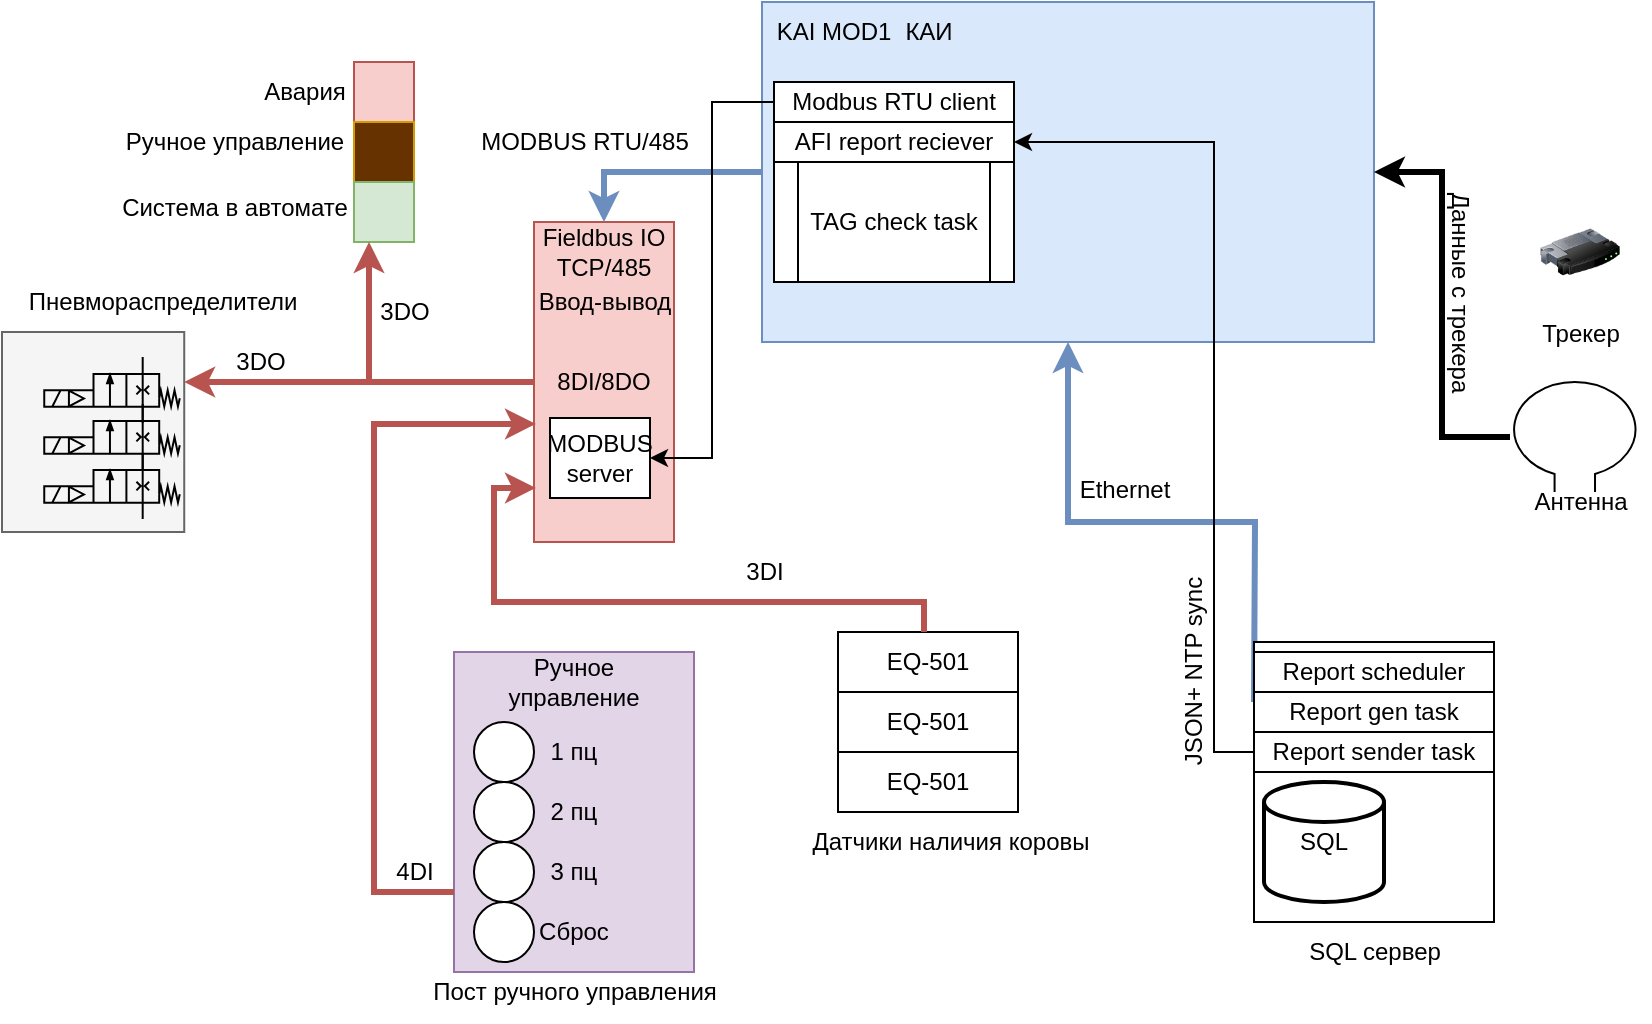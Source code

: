 <mxfile version="26.2.13" pages="4">
  <diagram name="Общая схема" id="ZSiE6AxcmBYcnqlNDIm1">
    <mxGraphModel dx="927" dy="627" grid="1" gridSize="10" guides="1" tooltips="1" connect="1" arrows="1" fold="1" page="1" pageScale="1" pageWidth="827" pageHeight="1169" math="0" shadow="0">
      <root>
        <mxCell id="0" />
        <mxCell id="1" parent="0" />
        <mxCell id="SoimrYdb_fdH0d7RYcIz-63" value="" style="rounded=0;whiteSpace=wrap;html=1;fillColor=#f5f5f5;fontColor=#333333;strokeColor=#666666;" parent="1" vertex="1">
          <mxGeometry x="6" y="165" width="91.12" height="100" as="geometry" />
        </mxCell>
        <mxCell id="SoimrYdb_fdH0d7RYcIz-1" value="" style="whiteSpace=wrap;html=1;aspect=fixed;fillColor=#f8cecc;strokeColor=#b85450;" parent="1" vertex="1">
          <mxGeometry x="182" y="30" width="30" height="30" as="geometry" />
        </mxCell>
        <mxCell id="SoimrYdb_fdH0d7RYcIz-2" value="" style="whiteSpace=wrap;html=1;aspect=fixed;fillColor=#663300;strokeColor=#d79b00;fillStyle=solid;" parent="1" vertex="1">
          <mxGeometry x="182" y="60" width="30" height="30" as="geometry" />
        </mxCell>
        <mxCell id="SoimrYdb_fdH0d7RYcIz-3" value="" style="whiteSpace=wrap;html=1;aspect=fixed;fillColor=#d5e8d4;strokeColor=#82b366;" parent="1" vertex="1">
          <mxGeometry x="182" y="90" width="30" height="30" as="geometry" />
        </mxCell>
        <mxCell id="SoimrYdb_fdH0d7RYcIz-22" style="edgeStyle=orthogonalEdgeStyle;rounded=0;orthogonalLoop=1;jettySize=auto;html=1;entryX=0.25;entryY=1;entryDx=0;entryDy=0;strokeWidth=3;fillColor=#f8cecc;strokeColor=#b85450;" parent="1" source="SoimrYdb_fdH0d7RYcIz-4" target="SoimrYdb_fdH0d7RYcIz-3" edge="1">
          <mxGeometry relative="1" as="geometry" />
        </mxCell>
        <mxCell id="SoimrYdb_fdH0d7RYcIz-64" style="edgeStyle=orthogonalEdgeStyle;rounded=0;orthogonalLoop=1;jettySize=auto;html=1;entryX=1;entryY=0.25;entryDx=0;entryDy=0;strokeWidth=3;fillColor=#f8cecc;strokeColor=#b85450;" parent="1" source="SoimrYdb_fdH0d7RYcIz-4" target="SoimrYdb_fdH0d7RYcIz-63" edge="1">
          <mxGeometry relative="1" as="geometry" />
        </mxCell>
        <mxCell id="SoimrYdb_fdH0d7RYcIz-4" value="8DI/8DO" style="rounded=0;whiteSpace=wrap;html=1;fillColor=#f8cecc;strokeColor=#b85450;" parent="1" vertex="1">
          <mxGeometry x="272" y="110" width="70" height="160" as="geometry" />
        </mxCell>
        <mxCell id="SoimrYdb_fdH0d7RYcIz-7" value="" style="rounded=0;whiteSpace=wrap;html=1;fillColor=#e1d5e7;strokeColor=#9673a6;" parent="1" vertex="1">
          <mxGeometry x="232" y="325" width="120" height="160" as="geometry" />
        </mxCell>
        <mxCell id="SoimrYdb_fdH0d7RYcIz-8" value="" style="ellipse;whiteSpace=wrap;html=1;aspect=fixed;" parent="1" vertex="1">
          <mxGeometry x="242" y="360" width="30" height="30" as="geometry" />
        </mxCell>
        <mxCell id="SoimrYdb_fdH0d7RYcIz-9" value="" style="ellipse;whiteSpace=wrap;html=1;aspect=fixed;" parent="1" vertex="1">
          <mxGeometry x="242" y="390" width="30" height="30" as="geometry" />
        </mxCell>
        <mxCell id="SoimrYdb_fdH0d7RYcIz-10" value="" style="ellipse;whiteSpace=wrap;html=1;aspect=fixed;" parent="1" vertex="1">
          <mxGeometry x="242" y="420" width="30" height="30" as="geometry" />
        </mxCell>
        <mxCell id="SoimrYdb_fdH0d7RYcIz-11" value="" style="ellipse;whiteSpace=wrap;html=1;aspect=fixed;" parent="1" vertex="1">
          <mxGeometry x="242" y="450" width="30" height="30" as="geometry" />
        </mxCell>
        <mxCell id="SoimrYdb_fdH0d7RYcIz-12" value="1 пц" style="text;html=1;align=center;verticalAlign=middle;whiteSpace=wrap;rounded=0;" parent="1" vertex="1">
          <mxGeometry x="262" y="360" width="60" height="30" as="geometry" />
        </mxCell>
        <mxCell id="SoimrYdb_fdH0d7RYcIz-15" value="3 пц" style="text;html=1;align=center;verticalAlign=middle;whiteSpace=wrap;rounded=0;" parent="1" vertex="1">
          <mxGeometry x="262" y="420" width="60" height="30" as="geometry" />
        </mxCell>
        <mxCell id="SoimrYdb_fdH0d7RYcIz-16" value="Сброс" style="text;html=1;align=center;verticalAlign=middle;whiteSpace=wrap;rounded=0;" parent="1" vertex="1">
          <mxGeometry x="262" y="450" width="60" height="30" as="geometry" />
        </mxCell>
        <mxCell id="SoimrYdb_fdH0d7RYcIz-17" value="Ручное управление" style="text;html=1;align=center;verticalAlign=middle;whiteSpace=wrap;rounded=0;" parent="1" vertex="1">
          <mxGeometry x="262" y="325" width="60" height="30" as="geometry" />
        </mxCell>
        <mxCell id="SoimrYdb_fdH0d7RYcIz-20" value="2 пц" style="text;html=1;align=center;verticalAlign=middle;whiteSpace=wrap;rounded=0;" parent="1" vertex="1">
          <mxGeometry x="262" y="390" width="60" height="30" as="geometry" />
        </mxCell>
        <mxCell id="SoimrYdb_fdH0d7RYcIz-21" style="edgeStyle=orthogonalEdgeStyle;rounded=0;orthogonalLoop=1;jettySize=auto;html=1;entryX=0.014;entryY=0.631;entryDx=0;entryDy=0;entryPerimeter=0;exitX=0;exitY=0.75;exitDx=0;exitDy=0;strokeWidth=3;fillColor=#f8cecc;strokeColor=#b85450;" parent="1" source="SoimrYdb_fdH0d7RYcIz-7" target="SoimrYdb_fdH0d7RYcIz-4" edge="1">
          <mxGeometry relative="1" as="geometry">
            <mxPoint x="162" y="440" as="sourcePoint" />
            <Array as="points">
              <mxPoint x="192" y="445" />
              <mxPoint x="192" y="211" />
            </Array>
          </mxGeometry>
        </mxCell>
        <mxCell id="SoimrYdb_fdH0d7RYcIz-23" value="Fieldbus IO&lt;div&gt;TCP/485&lt;/div&gt;" style="text;html=1;align=center;verticalAlign=middle;whiteSpace=wrap;rounded=0;" parent="1" vertex="1">
          <mxGeometry x="247" y="110" width="120" height="30" as="geometry" />
        </mxCell>
        <mxCell id="SoimrYdb_fdH0d7RYcIz-24" value="3DO" style="text;html=1;align=center;verticalAlign=middle;resizable=0;points=[];autosize=1;strokeColor=none;fillColor=none;" parent="1" vertex="1">
          <mxGeometry x="182" y="140" width="50" height="30" as="geometry" />
        </mxCell>
        <mxCell id="SoimrYdb_fdH0d7RYcIz-25" value="4DI" style="text;html=1;align=center;verticalAlign=middle;resizable=0;points=[];autosize=1;strokeColor=none;fillColor=none;" parent="1" vertex="1">
          <mxGeometry x="192" y="420" width="40" height="30" as="geometry" />
        </mxCell>
        <mxCell id="SoimrYdb_fdH0d7RYcIz-26" value="EQ-501" style="rounded=0;whiteSpace=wrap;html=1;" parent="1" vertex="1">
          <mxGeometry x="424" y="315" width="90" height="30" as="geometry" />
        </mxCell>
        <mxCell id="SoimrYdb_fdH0d7RYcIz-27" style="edgeStyle=orthogonalEdgeStyle;rounded=0;orthogonalLoop=1;jettySize=auto;html=1;entryX=0.014;entryY=0.831;entryDx=0;entryDy=0;entryPerimeter=0;strokeWidth=3;fillColor=#f8cecc;strokeColor=#b85450;" parent="1" source="SoimrYdb_fdH0d7RYcIz-26" target="SoimrYdb_fdH0d7RYcIz-4" edge="1">
          <mxGeometry relative="1" as="geometry">
            <Array as="points">
              <mxPoint x="467" y="300" />
              <mxPoint x="252" y="300" />
              <mxPoint x="252" y="243" />
            </Array>
          </mxGeometry>
        </mxCell>
        <mxCell id="SoimrYdb_fdH0d7RYcIz-28" value="3DI" style="text;html=1;align=center;verticalAlign=middle;resizable=0;points=[];autosize=1;strokeColor=none;fillColor=none;" parent="1" vertex="1">
          <mxGeometry x="367" y="270" width="40" height="30" as="geometry" />
        </mxCell>
        <mxCell id="ChSsNdilINDhFM0MCsxQ-2" style="edgeStyle=orthogonalEdgeStyle;rounded=0;orthogonalLoop=1;jettySize=auto;html=1;entryX=0.5;entryY=0;entryDx=0;entryDy=0;strokeWidth=3;fillColor=#dae8fc;strokeColor=#6c8ebf;" parent="1" source="SoimrYdb_fdH0d7RYcIz-29" target="SoimrYdb_fdH0d7RYcIz-23" edge="1">
          <mxGeometry relative="1" as="geometry" />
        </mxCell>
        <mxCell id="SoimrYdb_fdH0d7RYcIz-29" value="" style="rounded=0;whiteSpace=wrap;html=1;fillColor=#dae8fc;strokeColor=#6c8ebf;" parent="1" vertex="1">
          <mxGeometry x="386" width="306" height="170" as="geometry" />
        </mxCell>
        <mxCell id="SoimrYdb_fdH0d7RYcIz-30" value="KAI MOD1" style="text;html=1;align=center;verticalAlign=middle;whiteSpace=wrap;rounded=0;" parent="1" vertex="1">
          <mxGeometry x="392" width="60" height="30" as="geometry" />
        </mxCell>
        <mxCell id="SoimrYdb_fdH0d7RYcIz-58" style="edgeStyle=orthogonalEdgeStyle;rounded=0;orthogonalLoop=1;jettySize=auto;html=1;entryX=1;entryY=0.5;entryDx=0;entryDy=0;" parent="1" source="SoimrYdb_fdH0d7RYcIz-31" target="SoimrYdb_fdH0d7RYcIz-32" edge="1">
          <mxGeometry relative="1" as="geometry" />
        </mxCell>
        <mxCell id="SoimrYdb_fdH0d7RYcIz-31" value="Modbus RTU client" style="rounded=0;whiteSpace=wrap;html=1;" parent="1" vertex="1">
          <mxGeometry x="392" y="40" width="120" height="20" as="geometry" />
        </mxCell>
        <mxCell id="SoimrYdb_fdH0d7RYcIz-32" value="MODBUS server" style="rounded=0;whiteSpace=wrap;html=1;" parent="1" vertex="1">
          <mxGeometry x="280" y="208" width="50" height="40" as="geometry" />
        </mxCell>
        <mxCell id="SoimrYdb_fdH0d7RYcIz-33" value="AFI report reciever" style="rounded=0;whiteSpace=wrap;html=1;" parent="1" vertex="1">
          <mxGeometry x="392" y="60" width="120" height="20" as="geometry" />
        </mxCell>
        <mxCell id="SoimrYdb_fdH0d7RYcIz-47" style="edgeStyle=orthogonalEdgeStyle;rounded=0;orthogonalLoop=1;jettySize=auto;html=1;strokeWidth=3;fillColor=#dae8fc;strokeColor=#6c8ebf;entryX=0.5;entryY=1;entryDx=0;entryDy=0;" parent="1" target="SoimrYdb_fdH0d7RYcIz-29" edge="1">
          <mxGeometry relative="1" as="geometry">
            <mxPoint x="632" y="350" as="sourcePoint" />
            <mxPoint x="539" y="259" as="targetPoint" />
          </mxGeometry>
        </mxCell>
        <mxCell id="SoimrYdb_fdH0d7RYcIz-42" value="Трекер" style="image;html=1;image=img/lib/clip_art/networking/Router_128x128.png" parent="1" vertex="1">
          <mxGeometry x="775" y="98.5" width="40" height="53" as="geometry" />
        </mxCell>
        <mxCell id="SoimrYdb_fdH0d7RYcIz-45" style="edgeStyle=orthogonalEdgeStyle;rounded=0;orthogonalLoop=1;jettySize=auto;html=1;entryX=1;entryY=0.5;entryDx=0;entryDy=0;strokeWidth=3;" parent="1" source="SoimrYdb_fdH0d7RYcIz-44" target="SoimrYdb_fdH0d7RYcIz-29" edge="1">
          <mxGeometry relative="1" as="geometry" />
        </mxCell>
        <mxCell id="SoimrYdb_fdH0d7RYcIz-44" value="" style="verticalLabelPosition=bottom;shadow=0;dashed=0;align=center;html=1;verticalAlign=top;shape=mxgraph.electrical.radio.loop_antenna;" parent="1" vertex="1">
          <mxGeometry x="760" y="189.95" width="64.8" height="55.11" as="geometry" />
        </mxCell>
        <mxCell id="SoimrYdb_fdH0d7RYcIz-46" value="Антенна" style="text;html=1;align=center;verticalAlign=middle;resizable=0;points=[];autosize=1;strokeColor=none;fillColor=none;" parent="1" vertex="1">
          <mxGeometry x="760" y="235" width="70" height="30" as="geometry" />
        </mxCell>
        <mxCell id="SoimrYdb_fdH0d7RYcIz-48" value="Ethernet" style="text;html=1;align=center;verticalAlign=middle;resizable=0;points=[];autosize=1;strokeColor=none;fillColor=none;" parent="1" vertex="1">
          <mxGeometry x="532" y="229" width="70" height="30" as="geometry" />
        </mxCell>
        <mxCell id="SoimrYdb_fdH0d7RYcIz-49" value="" style="rounded=0;whiteSpace=wrap;html=1;" parent="1" vertex="1">
          <mxGeometry x="632" y="320" width="120" height="140" as="geometry" />
        </mxCell>
        <mxCell id="SoimrYdb_fdH0d7RYcIz-50" value="SQL сервер" style="text;html=1;align=center;verticalAlign=middle;resizable=0;points=[];autosize=1;strokeColor=none;fillColor=none;" parent="1" vertex="1">
          <mxGeometry x="647" y="460" width="90" height="30" as="geometry" />
        </mxCell>
        <mxCell id="SoimrYdb_fdH0d7RYcIz-55" style="edgeStyle=orthogonalEdgeStyle;rounded=0;orthogonalLoop=1;jettySize=auto;html=1;entryX=1;entryY=0.5;entryDx=0;entryDy=0;" parent="1" source="SoimrYdb_fdH0d7RYcIz-51" target="SoimrYdb_fdH0d7RYcIz-33" edge="1">
          <mxGeometry relative="1" as="geometry">
            <Array as="points">
              <mxPoint x="612" y="375" />
              <mxPoint x="612" y="70" />
            </Array>
          </mxGeometry>
        </mxCell>
        <mxCell id="SoimrYdb_fdH0d7RYcIz-51" value="Report sender task" style="rounded=0;whiteSpace=wrap;html=1;" parent="1" vertex="1">
          <mxGeometry x="632" y="365" width="120" height="20" as="geometry" />
        </mxCell>
        <mxCell id="SoimrYdb_fdH0d7RYcIz-52" value="Report gen task" style="rounded=0;whiteSpace=wrap;html=1;" parent="1" vertex="1">
          <mxGeometry x="632" y="345" width="120" height="20" as="geometry" />
        </mxCell>
        <mxCell id="SoimrYdb_fdH0d7RYcIz-53" value="Report scheduler" style="rounded=0;whiteSpace=wrap;html=1;" parent="1" vertex="1">
          <mxGeometry x="632" y="325" width="120" height="20" as="geometry" />
        </mxCell>
        <mxCell id="SoimrYdb_fdH0d7RYcIz-54" value="Данные с трекера" style="text;html=1;align=center;verticalAlign=middle;resizable=0;points=[];autosize=1;strokeColor=none;fillColor=none;rotation=90;" parent="1" vertex="1">
          <mxGeometry x="670" y="130" width="130" height="30" as="geometry" />
        </mxCell>
        <mxCell id="SoimrYdb_fdH0d7RYcIz-56" value="SQL" style="strokeWidth=2;html=1;shape=mxgraph.flowchart.database;whiteSpace=wrap;" parent="1" vertex="1">
          <mxGeometry x="637" y="390" width="60" height="60" as="geometry" />
        </mxCell>
        <mxCell id="SoimrYdb_fdH0d7RYcIz-57" value="JSON+ NTP sync" style="text;html=1;align=center;verticalAlign=middle;resizable=0;points=[];autosize=1;strokeColor=none;fillColor=none;rotation=270;" parent="1" vertex="1">
          <mxGeometry x="542" y="320" width="120" height="30" as="geometry" />
        </mxCell>
        <mxCell id="SoimrYdb_fdH0d7RYcIz-59" value="TAG check task" style="shape=process;whiteSpace=wrap;html=1;backgroundOutline=1;" parent="1" vertex="1">
          <mxGeometry x="392" y="80" width="120" height="60" as="geometry" />
        </mxCell>
        <mxCell id="SoimrYdb_fdH0d7RYcIz-60" value="" style="verticalLabelPosition=bottom;aspect=fixed;html=1;verticalAlign=top;fillColor=strokeColor;align=center;outlineConnect=0;shape=mxgraph.fluid_power.x10240;points=[[0.725,0,0],[0.725,1,0],[0,0.5,0],[0,0.625,0],[0,0.75,0],[0.28,0.5,0],[0.28,0.75,0],[0.485,0.25,0],[0.485,0.75,0],[0.09,0.5,0],[0.09,0.75,0]]" parent="1" vertex="1">
          <mxGeometry x="27.12" y="177.5" width="67.77" height="33" as="geometry" />
        </mxCell>
        <mxCell id="SoimrYdb_fdH0d7RYcIz-61" value="" style="verticalLabelPosition=bottom;aspect=fixed;html=1;verticalAlign=top;fillColor=strokeColor;align=center;outlineConnect=0;shape=mxgraph.fluid_power.x10240;points=[[0.725,0,0],[0.725,1,0],[0,0.5,0],[0,0.625,0],[0,0.75,0],[0.28,0.5,0],[0.28,0.75,0],[0.485,0.25,0],[0.485,0.75,0],[0.09,0.5,0],[0.09,0.75,0]]" parent="1" vertex="1">
          <mxGeometry x="27.12" y="201" width="67.77" height="33" as="geometry" />
        </mxCell>
        <mxCell id="SoimrYdb_fdH0d7RYcIz-62" value="" style="verticalLabelPosition=bottom;aspect=fixed;html=1;verticalAlign=top;fillColor=strokeColor;align=center;outlineConnect=0;shape=mxgraph.fluid_power.x10240;points=[[0.725,0,0],[0.725,1,0],[0,0.5,0],[0,0.625,0],[0,0.75,0],[0.28,0.5,0],[0.28,0.75,0],[0.485,0.25,0],[0.485,0.75,0],[0.09,0.5,0],[0.09,0.75,0]]" parent="1" vertex="1">
          <mxGeometry x="27.12" y="225.5" width="67.77" height="33" as="geometry" />
        </mxCell>
        <mxCell id="SoimrYdb_fdH0d7RYcIz-65" value="3DO" style="text;html=1;align=center;verticalAlign=middle;resizable=0;points=[];autosize=1;strokeColor=none;fillColor=none;" parent="1" vertex="1">
          <mxGeometry x="110" y="165" width="50" height="30" as="geometry" />
        </mxCell>
        <mxCell id="SoimrYdb_fdH0d7RYcIz-66" value="Пневмораспределители" style="text;html=1;align=center;verticalAlign=middle;resizable=0;points=[];autosize=1;strokeColor=none;fillColor=none;" parent="1" vertex="1">
          <mxGeometry x="6" y="135" width="160" height="30" as="geometry" />
        </mxCell>
        <mxCell id="SoimrYdb_fdH0d7RYcIz-67" value="Авария" style="text;html=1;align=center;verticalAlign=middle;resizable=0;points=[];autosize=1;strokeColor=none;fillColor=none;" parent="1" vertex="1">
          <mxGeometry x="122" y="30" width="70" height="30" as="geometry" />
        </mxCell>
        <mxCell id="SoimrYdb_fdH0d7RYcIz-68" value="Ручное управление" style="text;html=1;align=center;verticalAlign=middle;resizable=0;points=[];autosize=1;strokeColor=none;fillColor=none;" parent="1" vertex="1">
          <mxGeometry x="57" y="54.89" width="130" height="30" as="geometry" />
        </mxCell>
        <mxCell id="SoimrYdb_fdH0d7RYcIz-69" value="Система в автомате" style="text;html=1;align=center;verticalAlign=middle;resizable=0;points=[];autosize=1;strokeColor=none;fillColor=none;" parent="1" vertex="1">
          <mxGeometry x="52" y="88" width="140" height="30" as="geometry" />
        </mxCell>
        <mxCell id="SoimrYdb_fdH0d7RYcIz-72" value="Пост ручного управления" style="text;html=1;align=center;verticalAlign=middle;resizable=0;points=[];autosize=1;strokeColor=none;fillColor=none;" parent="1" vertex="1">
          <mxGeometry x="207" y="480" width="170" height="30" as="geometry" />
        </mxCell>
        <mxCell id="SoimrYdb_fdH0d7RYcIz-73" value="Датчики наличия коровы" style="text;html=1;align=center;verticalAlign=middle;resizable=0;points=[];autosize=1;strokeColor=none;fillColor=none;" parent="1" vertex="1">
          <mxGeometry x="395" y="405" width="170" height="30" as="geometry" />
        </mxCell>
        <mxCell id="SoimrYdb_fdH0d7RYcIz-74" value="КАИ" style="text;html=1;align=center;verticalAlign=middle;resizable=0;points=[];autosize=1;strokeColor=none;fillColor=none;" parent="1" vertex="1">
          <mxGeometry x="444" width="50" height="30" as="geometry" />
        </mxCell>
        <mxCell id="SoimrYdb_fdH0d7RYcIz-75" value="Ввод-вывод" style="text;html=1;align=center;verticalAlign=middle;resizable=0;points=[];autosize=1;strokeColor=none;fillColor=none;" parent="1" vertex="1">
          <mxGeometry x="262" y="135" width="90" height="30" as="geometry" />
        </mxCell>
        <mxCell id="ChSsNdilINDhFM0MCsxQ-4" value="MODBUS RTU/485" style="text;html=1;align=center;verticalAlign=middle;resizable=0;points=[];autosize=1;strokeColor=none;fillColor=none;" parent="1" vertex="1">
          <mxGeometry x="232" y="54.89" width="130" height="30" as="geometry" />
        </mxCell>
        <mxCell id="ChSsNdilINDhFM0MCsxQ-7" value="EQ-501" style="rounded=0;whiteSpace=wrap;html=1;" parent="1" vertex="1">
          <mxGeometry x="424" y="345" width="90" height="30" as="geometry" />
        </mxCell>
        <mxCell id="ChSsNdilINDhFM0MCsxQ-8" value="EQ-501" style="rounded=0;whiteSpace=wrap;html=1;" parent="1" vertex="1">
          <mxGeometry x="424" y="375" width="90" height="30" as="geometry" />
        </mxCell>
      </root>
    </mxGraphModel>
  </diagram>
  <diagram id="6MDHZLKpCnEGf1IAVbjo" name="Dataflow">
    <mxGraphModel dx="927" dy="627" grid="1" gridSize="10" guides="1" tooltips="1" connect="1" arrows="1" fold="1" page="1" pageScale="1" pageWidth="827" pageHeight="1169" math="0" shadow="0">
      <root>
        <mxCell id="0" />
        <mxCell id="1" parent="0" />
        <mxCell id="goVPg9oC9shJ1R7XzVXo-3" value="" style="endArrow=none;html=1;rounded=0;" parent="1" target="goVPg9oC9shJ1R7XzVXo-4" edge="1">
          <mxGeometry width="50" height="50" relative="1" as="geometry">
            <mxPoint x="160" y="610" as="sourcePoint" />
            <mxPoint x="160" y="80" as="targetPoint" />
          </mxGeometry>
        </mxCell>
        <mxCell id="goVPg9oC9shJ1R7XzVXo-4" value="" style="ellipse;whiteSpace=wrap;html=1;aspect=fixed;" parent="1" vertex="1">
          <mxGeometry x="150" y="70" width="20" height="20" as="geometry" />
        </mxCell>
        <mxCell id="goVPg9oC9shJ1R7XzVXo-5" value="" style="endArrow=none;html=1;rounded=0;" parent="1" target="goVPg9oC9shJ1R7XzVXo-6" edge="1">
          <mxGeometry width="50" height="50" relative="1" as="geometry">
            <mxPoint x="320" y="610" as="sourcePoint" />
            <mxPoint x="320" y="80" as="targetPoint" />
          </mxGeometry>
        </mxCell>
        <mxCell id="goVPg9oC9shJ1R7XzVXo-6" value="" style="ellipse;whiteSpace=wrap;html=1;aspect=fixed;" parent="1" vertex="1">
          <mxGeometry x="310" y="70" width="20" height="20" as="geometry" />
        </mxCell>
        <mxCell id="goVPg9oC9shJ1R7XzVXo-8" value="" style="endArrow=none;html=1;rounded=0;" parent="1" target="goVPg9oC9shJ1R7XzVXo-9" edge="1">
          <mxGeometry width="50" height="50" relative="1" as="geometry">
            <mxPoint x="480" y="610" as="sourcePoint" />
            <mxPoint x="480" y="80" as="targetPoint" />
          </mxGeometry>
        </mxCell>
        <mxCell id="goVPg9oC9shJ1R7XzVXo-9" value="" style="ellipse;whiteSpace=wrap;html=1;aspect=fixed;" parent="1" vertex="1">
          <mxGeometry x="470" y="70" width="20" height="20" as="geometry" />
        </mxCell>
        <mxCell id="goVPg9oC9shJ1R7XzVXo-10" value="" style="endArrow=none;html=1;rounded=0;" parent="1" target="goVPg9oC9shJ1R7XzVXo-11" edge="1">
          <mxGeometry width="50" height="50" relative="1" as="geometry">
            <mxPoint x="630" y="610" as="sourcePoint" />
            <mxPoint x="630" y="80" as="targetPoint" />
          </mxGeometry>
        </mxCell>
        <mxCell id="goVPg9oC9shJ1R7XzVXo-11" value="" style="ellipse;whiteSpace=wrap;html=1;aspect=fixed;" parent="1" vertex="1">
          <mxGeometry x="620" y="70" width="20" height="20" as="geometry" />
        </mxCell>
        <mxCell id="goVPg9oC9shJ1R7XzVXo-12" value="SQL&lt;div&gt;reporter task&lt;/div&gt;" style="text;html=1;align=center;verticalAlign=middle;resizable=0;points=[];autosize=1;strokeColor=none;fillColor=none;" parent="1" vertex="1">
          <mxGeometry x="115" y="35" width="90" height="40" as="geometry" />
        </mxCell>
        <mxCell id="goVPg9oC9shJ1R7XzVXo-13" value="" style="endArrow=classic;html=1;rounded=0;" parent="1" edge="1">
          <mxGeometry width="50" height="50" relative="1" as="geometry">
            <mxPoint x="160" y="160" as="sourcePoint" />
            <mxPoint x="320" y="160" as="targetPoint" />
          </mxGeometry>
        </mxCell>
        <mxCell id="goVPg9oC9shJ1R7XzVXo-14" value="KAI" style="text;html=1;align=center;verticalAlign=middle;resizable=0;points=[];autosize=1;strokeColor=none;fillColor=none;" parent="1" vertex="1">
          <mxGeometry x="300" y="40" width="40" height="30" as="geometry" />
        </mxCell>
        <mxCell id="goVPg9oC9shJ1R7XzVXo-15" value="JSON&amp;nbsp;" style="text;html=1;align=center;verticalAlign=middle;resizable=0;points=[];autosize=1;strokeColor=none;fillColor=none;" parent="1" vertex="1">
          <mxGeometry x="200" y="138" width="60" height="30" as="geometry" />
        </mxCell>
        <mxCell id="goVPg9oC9shJ1R7XzVXo-16" value="Protobuf?" style="text;html=1;align=center;verticalAlign=middle;resizable=0;points=[];autosize=1;strokeColor=none;fillColor=none;" parent="1" vertex="1">
          <mxGeometry x="200" y="158" width="80" height="30" as="geometry" />
        </mxCell>
        <mxCell id="goVPg9oC9shJ1R7XzVXo-17" value="IO module" style="text;html=1;align=center;verticalAlign=middle;resizable=0;points=[];autosize=1;strokeColor=none;fillColor=none;" parent="1" vertex="1">
          <mxGeometry x="440" y="40" width="80" height="30" as="geometry" />
        </mxCell>
        <mxCell id="goVPg9oC9shJ1R7XzVXo-18" value="" style="endArrow=classic;html=1;rounded=0;" parent="1" edge="1">
          <mxGeometry width="50" height="50" relative="1" as="geometry">
            <mxPoint x="320" y="190" as="sourcePoint" />
            <mxPoint x="480" y="190" as="targetPoint" />
          </mxGeometry>
        </mxCell>
        <mxCell id="goVPg9oC9shJ1R7XzVXo-19" value="Есть ли корова?" style="text;html=1;align=center;verticalAlign=middle;resizable=0;points=[];autosize=1;strokeColor=none;fillColor=none;" parent="1" vertex="1">
          <mxGeometry x="330" y="158" width="120" height="30" as="geometry" />
        </mxCell>
        <mxCell id="goVPg9oC9shJ1R7XzVXo-20" value="" style="endArrow=classic;html=1;rounded=0;" parent="1" edge="1">
          <mxGeometry width="50" height="50" relative="1" as="geometry">
            <mxPoint x="480" y="220" as="sourcePoint" />
            <mxPoint x="320" y="220" as="targetPoint" />
          </mxGeometry>
        </mxCell>
        <mxCell id="goVPg9oC9shJ1R7XzVXo-21" value="Есть" style="text;html=1;align=center;verticalAlign=middle;resizable=0;points=[];autosize=1;strokeColor=none;fillColor=none;" parent="1" vertex="1">
          <mxGeometry x="365" y="198" width="50" height="30" as="geometry" />
        </mxCell>
        <mxCell id="goVPg9oC9shJ1R7XzVXo-22" value="Text" style="text;html=1;align=center;verticalAlign=middle;resizable=0;points=[];autosize=1;strokeColor=none;fillColor=none;" parent="1" vertex="1">
          <mxGeometry x="585" y="48" width="50" height="30" as="geometry" />
        </mxCell>
      </root>
    </mxGraphModel>
  </diagram>
  <diagram id="2J-DfV2CQyVqHj3Nzglk" name="Algo KAI+PC traffic">
    <mxGraphModel dx="1918" dy="738" grid="1" gridSize="10" guides="1" tooltips="1" connect="1" arrows="1" fold="1" page="1" pageScale="1" pageWidth="827" pageHeight="1169" math="0" shadow="0">
      <root>
        <mxCell id="0" />
        <mxCell id="1" parent="0" />
        <mxCell id="ZU4kRAIzpFauP6nDXnNl-6" value="" style="rounded=0;whiteSpace=wrap;html=1;" vertex="1" parent="1">
          <mxGeometry x="-20" width="250" height="810" as="geometry" />
        </mxCell>
        <mxCell id="ZU4kRAIzpFauP6nDXnNl-3" value="" style="edgeStyle=orthogonalEdgeStyle;rounded=0;orthogonalLoop=1;jettySize=auto;html=1;" edge="1" parent="1" source="ZU4kRAIzpFauP6nDXnNl-1" target="ZU4kRAIzpFauP6nDXnNl-2">
          <mxGeometry relative="1" as="geometry" />
        </mxCell>
        <mxCell id="ZU4kRAIzpFauP6nDXnNl-1" value="1" style="ellipse;whiteSpace=wrap;html=1;aspect=fixed;" vertex="1" parent="1">
          <mxGeometry x="60" y="10" width="40" height="40" as="geometry" />
        </mxCell>
        <mxCell id="ZU4kRAIzpFauP6nDXnNl-5" value="" style="edgeStyle=orthogonalEdgeStyle;rounded=0;orthogonalLoop=1;jettySize=auto;html=1;" edge="1" parent="1" source="ZU4kRAIzpFauP6nDXnNl-2">
          <mxGeometry relative="1" as="geometry">
            <mxPoint x="80" y="180" as="targetPoint" />
          </mxGeometry>
        </mxCell>
        <mxCell id="ZU4kRAIzpFauP6nDXnNl-2" value="New list receiving" style="shape=parallelogram;perimeter=parallelogramPerimeter;whiteSpace=wrap;html=1;fixedSize=1;" vertex="1" parent="1">
          <mxGeometry x="20" y="80" width="120" height="60" as="geometry" />
        </mxCell>
        <mxCell id="ZU4kRAIzpFauP6nDXnNl-7" value="ESP32 &amp;nbsp;receiver task(1)" style="text;html=1;align=center;verticalAlign=middle;whiteSpace=wrap;rounded=0;" vertex="1" parent="1">
          <mxGeometry y="12.5" width="60" height="30" as="geometry" />
        </mxCell>
        <mxCell id="ZU4kRAIzpFauP6nDXnNl-27" value="" style="edgeStyle=orthogonalEdgeStyle;rounded=0;orthogonalLoop=1;jettySize=auto;html=1;" edge="1" parent="1">
          <mxGeometry relative="1" as="geometry">
            <mxPoint x="698.3" y="320" as="sourcePoint" />
            <mxPoint x="697.647" y="360.017" as="targetPoint" />
          </mxGeometry>
        </mxCell>
        <mxCell id="ZU4kRAIzpFauP6nDXnNl-37" value="" style="edgeStyle=orthogonalEdgeStyle;rounded=0;orthogonalLoop=1;jettySize=auto;html=1;" edge="1" parent="1">
          <mxGeometry relative="1" as="geometry">
            <mxPoint x="80" y="240" as="sourcePoint" />
            <mxPoint x="80" y="280" as="targetPoint" />
          </mxGeometry>
        </mxCell>
        <mxCell id="ZU4kRAIzpFauP6nDXnNl-41" value="" style="edgeStyle=orthogonalEdgeStyle;rounded=0;orthogonalLoop=1;jettySize=auto;html=1;" edge="1" parent="1" source="ZU4kRAIzpFauP6nDXnNl-40">
          <mxGeometry relative="1" as="geometry">
            <mxPoint x="80" y="380" as="targetPoint" />
          </mxGeometry>
        </mxCell>
        <mxCell id="ZU4kRAIzpFauP6nDXnNl-40" value="reset 600 sec timer" style="rounded=0;whiteSpace=wrap;html=1;" vertex="1" parent="1">
          <mxGeometry x="20" y="280" width="120" height="60" as="geometry" />
        </mxCell>
        <mxCell id="ZU4kRAIzpFauP6nDXnNl-44" value="" style="edgeStyle=orthogonalEdgeStyle;rounded=0;orthogonalLoop=1;jettySize=auto;html=1;" edge="1" parent="1" source="ZU4kRAIzpFauP6nDXnNl-42" target="ZU4kRAIzpFauP6nDXnNl-43">
          <mxGeometry relative="1" as="geometry" />
        </mxCell>
        <mxCell id="ZU4kRAIzpFauP6nDXnNl-42" value="wait for incoming&lt;div&gt;&amp;nbsp;connections from PC&lt;/div&gt;&lt;div&gt;start timer&lt;/div&gt;" style="shape=parallelogram;perimeter=parallelogramPerimeter;whiteSpace=wrap;html=1;fixedSize=1;" vertex="1" parent="1">
          <mxGeometry x="10" y="380" width="140" height="60" as="geometry" />
        </mxCell>
        <mxCell id="ZU4kRAIzpFauP6nDXnNl-47" style="edgeStyle=orthogonalEdgeStyle;rounded=0;orthogonalLoop=1;jettySize=auto;html=1;entryX=1;entryY=0.5;entryDx=0;entryDy=0;fillColor=#008a00;strokeColor=#005700;" edge="1" parent="1" source="ZU4kRAIzpFauP6nDXnNl-43" target="ZU4kRAIzpFauP6nDXnNl-2">
          <mxGeometry relative="1" as="geometry">
            <Array as="points">
              <mxPoint x="210" y="510" />
              <mxPoint x="210" y="110" />
            </Array>
          </mxGeometry>
        </mxCell>
        <mxCell id="ZU4kRAIzpFauP6nDXnNl-48" value="Yes" style="edgeLabel;html=1;align=center;verticalAlign=middle;resizable=0;points=[];" vertex="1" connectable="0" parent="ZU4kRAIzpFauP6nDXnNl-47">
          <mxGeometry x="-0.906" y="-2" relative="1" as="geometry">
            <mxPoint y="-12" as="offset" />
          </mxGeometry>
        </mxCell>
        <mxCell id="ZU4kRAIzpFauP6nDXnNl-51" value="" style="edgeStyle=orthogonalEdgeStyle;rounded=0;orthogonalLoop=1;jettySize=auto;html=1;" edge="1" parent="1" source="ZU4kRAIzpFauP6nDXnNl-43">
          <mxGeometry relative="1" as="geometry">
            <mxPoint x="80" y="570" as="targetPoint" />
          </mxGeometry>
        </mxCell>
        <mxCell id="ZU4kRAIzpFauP6nDXnNl-52" value="NO" style="edgeLabel;html=1;align=center;verticalAlign=middle;resizable=0;points=[];" vertex="1" connectable="0" parent="ZU4kRAIzpFauP6nDXnNl-51">
          <mxGeometry x="0.6" y="3" relative="1" as="geometry">
            <mxPoint x="17" y="-14" as="offset" />
          </mxGeometry>
        </mxCell>
        <mxCell id="ZU4kRAIzpFauP6nDXnNl-43" value="New connection?" style="rhombus;whiteSpace=wrap;html=1;" vertex="1" parent="1">
          <mxGeometry x="22.5" y="480" width="115" height="60" as="geometry" />
        </mxCell>
        <mxCell id="ZU4kRAIzpFauP6nDXnNl-45" style="edgeStyle=orthogonalEdgeStyle;rounded=0;orthogonalLoop=1;jettySize=auto;html=1;exitX=0.5;exitY=1;exitDx=0;exitDy=0;" edge="1" parent="1" source="ZU4kRAIzpFauP6nDXnNl-43" target="ZU4kRAIzpFauP6nDXnNl-43">
          <mxGeometry relative="1" as="geometry" />
        </mxCell>
        <mxCell id="ZU4kRAIzpFauP6nDXnNl-55" value="" style="edgeStyle=orthogonalEdgeStyle;rounded=0;orthogonalLoop=1;jettySize=auto;html=1;" edge="1" parent="1" source="ZU4kRAIzpFauP6nDXnNl-53" target="ZU4kRAIzpFauP6nDXnNl-54">
          <mxGeometry relative="1" as="geometry" />
        </mxCell>
        <mxCell id="ZU4kRAIzpFauP6nDXnNl-56" value="YES" style="edgeLabel;html=1;align=center;verticalAlign=middle;resizable=0;points=[];" vertex="1" connectable="0" parent="ZU4kRAIzpFauP6nDXnNl-55">
          <mxGeometry x="-0.25" y="3" relative="1" as="geometry">
            <mxPoint x="17" as="offset" />
          </mxGeometry>
        </mxCell>
        <mxCell id="ZU4kRAIzpFauP6nDXnNl-58" style="edgeStyle=orthogonalEdgeStyle;rounded=0;orthogonalLoop=1;jettySize=auto;html=1;entryX=1;entryY=0.5;entryDx=0;entryDy=0;fillColor=#1ba1e2;strokeColor=#006EAF;" edge="1" parent="1" source="ZU4kRAIzpFauP6nDXnNl-53" target="ZU4kRAIzpFauP6nDXnNl-42">
          <mxGeometry relative="1" as="geometry">
            <Array as="points">
              <mxPoint x="180" y="610" />
              <mxPoint x="180" y="410" />
            </Array>
          </mxGeometry>
        </mxCell>
        <mxCell id="ZU4kRAIzpFauP6nDXnNl-53" value="600 seconds&lt;div&gt;reached?&lt;/div&gt;" style="rhombus;whiteSpace=wrap;html=1;" vertex="1" parent="1">
          <mxGeometry x="10" y="570" width="140" height="80" as="geometry" />
        </mxCell>
        <mxCell id="ZU4kRAIzpFauP6nDXnNl-57" style="edgeStyle=orthogonalEdgeStyle;rounded=0;orthogonalLoop=1;jettySize=auto;html=1;entryX=0;entryY=0.5;entryDx=0;entryDy=0;fillColor=#d80073;strokeColor=#A50040;" edge="1" parent="1" source="ZU4kRAIzpFauP6nDXnNl-54" target="ZU4kRAIzpFauP6nDXnNl-42">
          <mxGeometry relative="1" as="geometry">
            <Array as="points">
              <mxPoint x="10" y="720" />
              <mxPoint x="10" y="410" />
            </Array>
          </mxGeometry>
        </mxCell>
        <mxCell id="ZU4kRAIzpFauP6nDXnNl-54" value="Raise error:&amp;nbsp;&lt;div&gt;set red lamp flag&lt;/div&gt;" style="shape=parallelogram;perimeter=parallelogramPerimeter;whiteSpace=wrap;html=1;fixedSize=1;" vertex="1" parent="1">
          <mxGeometry x="20" y="690" width="120" height="60" as="geometry" />
        </mxCell>
        <mxCell id="ZU4kRAIzpFauP6nDXnNl-59" value="&lt;div&gt;&lt;span style=&quot;color: light-dark(rgb(0, 0, 0), rgb(255, 0, 0));&quot;&gt;TASKv1/2/3&lt;/span&gt;&lt;/div&gt;" style="shape=process;whiteSpace=wrap;html=1;backgroundOutline=1;" vertex="1" parent="1">
          <mxGeometry x="637.63" y="250" width="120" height="90" as="geometry" />
        </mxCell>
        <mxCell id="0-J7a99wbZDnA7CvL1BE-37" style="edgeStyle=orthogonalEdgeStyle;rounded=0;orthogonalLoop=1;jettySize=auto;html=1;entryX=0;entryY=0.5;entryDx=0;entryDy=0;fontColor=light-dark(#000000,#FF00FF);verticalAlign=middle;strokeWidth=4;" edge="1" parent="1" source="0-J7a99wbZDnA7CvL1BE-1" target="0-J7a99wbZDnA7CvL1BE-33">
          <mxGeometry relative="1" as="geometry">
            <Array as="points">
              <mxPoint x="260" y="210" />
              <mxPoint x="260" y="625" />
            </Array>
          </mxGeometry>
        </mxCell>
        <mxCell id="0-J7a99wbZDnA7CvL1BE-1" value="&lt;span style=&quot;caret-color: rgb(255, 255, 255); color: rgb(255, 255, 255); font-family: Helvetica; font-size: 12px; font-style: normal; font-variant-caps: normal; font-weight: 400; letter-spacing: normal; orphans: auto; text-align: center; text-indent: 0px; text-transform: none; white-space: normal; widows: auto; word-spacing: 0px; -webkit-text-stroke-width: 0px; background-color: rgb(27, 29, 30); text-decoration: none; display: inline !important; float: none;&quot;&gt;Update list on shared memory, reset RED lamp flag&lt;/span&gt;" style="shape=parallelogram;perimeter=parallelogramPerimeter;whiteSpace=wrap;html=1;fixedSize=1;" vertex="1" parent="1">
          <mxGeometry x="5" y="180" width="150" height="60" as="geometry" />
        </mxCell>
        <mxCell id="0-J7a99wbZDnA7CvL1BE-15" style="edgeStyle=orthogonalEdgeStyle;rounded=0;orthogonalLoop=1;jettySize=auto;html=1;entryX=0.5;entryY=0;entryDx=0;entryDy=0;" edge="1" parent="1" source="0-J7a99wbZDnA7CvL1BE-2" target="0-J7a99wbZDnA7CvL1BE-3">
          <mxGeometry relative="1" as="geometry" />
        </mxCell>
        <mxCell id="0-J7a99wbZDnA7CvL1BE-2" value="2" style="ellipse;whiteSpace=wrap;html=1;aspect=fixed;" vertex="1" parent="1">
          <mxGeometry x="350" y="5" width="35" height="35" as="geometry" />
        </mxCell>
        <mxCell id="0-J7a99wbZDnA7CvL1BE-12" style="edgeStyle=orthogonalEdgeStyle;rounded=0;orthogonalLoop=1;jettySize=auto;html=1;entryX=0.5;entryY=0;entryDx=0;entryDy=0;" edge="1" parent="1" source="0-J7a99wbZDnA7CvL1BE-3" target="0-J7a99wbZDnA7CvL1BE-4">
          <mxGeometry relative="1" as="geometry" />
        </mxCell>
        <mxCell id="0-J7a99wbZDnA7CvL1BE-3" value="Process&lt;div&gt;flags(KAI state)&lt;/div&gt;&lt;div&gt;flags to output_uint8&lt;/div&gt;&lt;div&gt;&amp;nbsp;write&lt;/div&gt;" style="shape=parallelogram;perimeter=parallelogramPerimeter;whiteSpace=wrap;html=1;fixedSize=1;" vertex="1" parent="1">
          <mxGeometry x="301.25" y="60" width="132.5" height="60" as="geometry" />
        </mxCell>
        <mxCell id="0-J7a99wbZDnA7CvL1BE-7" value="" style="edgeStyle=orthogonalEdgeStyle;rounded=0;orthogonalLoop=1;jettySize=auto;html=1;" edge="1" parent="1" source="0-J7a99wbZDnA7CvL1BE-4" target="0-J7a99wbZDnA7CvL1BE-6">
          <mxGeometry relative="1" as="geometry" />
        </mxCell>
        <mxCell id="0-J7a99wbZDnA7CvL1BE-4" value="Read INPUT/RS485&lt;div&gt;to input_uint8&lt;/div&gt;" style="shape=parallelogram;perimeter=parallelogramPerimeter;whiteSpace=wrap;html=1;fixedSize=1;" vertex="1" parent="1">
          <mxGeometry x="296.25" y="140" width="142.5" height="30" as="geometry" />
        </mxCell>
        <mxCell id="0-J7a99wbZDnA7CvL1BE-59" style="edgeStyle=orthogonalEdgeStyle;rounded=0;orthogonalLoop=1;jettySize=auto;html=1;entryX=0;entryY=0.5;entryDx=0;entryDy=0;" edge="1" parent="1" source="0-J7a99wbZDnA7CvL1BE-5" target="0-J7a99wbZDnA7CvL1BE-3">
          <mxGeometry relative="1" as="geometry">
            <Array as="points">
              <mxPoint x="367" y="570" />
              <mxPoint x="270" y="570" />
              <mxPoint x="270" y="90" />
            </Array>
          </mxGeometry>
        </mxCell>
        <mxCell id="0-J7a99wbZDnA7CvL1BE-87" style="edgeStyle=orthogonalEdgeStyle;rounded=0;orthogonalLoop=1;jettySize=auto;html=1;entryX=0;entryY=0.25;entryDx=0;entryDy=0;" edge="1" parent="1" source="0-J7a99wbZDnA7CvL1BE-5" target="0-J7a99wbZDnA7CvL1BE-3">
          <mxGeometry relative="1" as="geometry">
            <Array as="points">
              <mxPoint x="250" y="690" />
              <mxPoint x="250" y="78" />
            </Array>
          </mxGeometry>
        </mxCell>
        <mxCell id="0-J7a99wbZDnA7CvL1BE-5" value="PROCESS flags to OUTPUT" style="shape=parallelogram;perimeter=parallelogramPerimeter;whiteSpace=wrap;html=1;fixedSize=1;" vertex="1" parent="1">
          <mxGeometry x="296.25" y="665" width="141.25" height="50" as="geometry" />
        </mxCell>
        <mxCell id="0-J7a99wbZDnA7CvL1BE-10" style="edgeStyle=orthogonalEdgeStyle;rounded=0;orthogonalLoop=1;jettySize=auto;html=1;entryX=0;entryY=0.5;entryDx=0;entryDy=0;" edge="1" parent="1" source="0-J7a99wbZDnA7CvL1BE-6" target="0-J7a99wbZDnA7CvL1BE-9">
          <mxGeometry relative="1" as="geometry" />
        </mxCell>
        <mxCell id="0-J7a99wbZDnA7CvL1BE-42" style="edgeStyle=orthogonalEdgeStyle;rounded=0;orthogonalLoop=1;jettySize=auto;html=1;" edge="1" parent="1" source="0-J7a99wbZDnA7CvL1BE-6" target="0-J7a99wbZDnA7CvL1BE-26">
          <mxGeometry relative="1" as="geometry" />
        </mxCell>
        <mxCell id="0-J7a99wbZDnA7CvL1BE-6" value="Reset?" style="rhombus;whiteSpace=wrap;html=1;" vertex="1" parent="1">
          <mxGeometry x="327.5" y="190" width="80" height="50" as="geometry" />
        </mxCell>
        <mxCell id="0-J7a99wbZDnA7CvL1BE-8" style="edgeStyle=orthogonalEdgeStyle;rounded=0;orthogonalLoop=1;jettySize=auto;html=1;exitX=0.5;exitY=1;exitDx=0;exitDy=0;" edge="1" parent="1" source="0-J7a99wbZDnA7CvL1BE-6" target="0-J7a99wbZDnA7CvL1BE-6">
          <mxGeometry relative="1" as="geometry" />
        </mxCell>
        <mxCell id="0-J7a99wbZDnA7CvL1BE-11" style="edgeStyle=orthogonalEdgeStyle;rounded=0;orthogonalLoop=1;jettySize=auto;html=1;entryX=1;entryY=0.5;entryDx=0;entryDy=0;" edge="1" parent="1" source="0-J7a99wbZDnA7CvL1BE-9" target="0-J7a99wbZDnA7CvL1BE-3">
          <mxGeometry relative="1" as="geometry">
            <Array as="points">
              <mxPoint x="499" y="90" />
            </Array>
          </mxGeometry>
        </mxCell>
        <mxCell id="0-J7a99wbZDnA7CvL1BE-9" value="reset counters" style="shape=parallelogram;perimeter=parallelogramPerimeter;whiteSpace=wrap;html=1;fixedSize=1;" vertex="1" parent="1">
          <mxGeometry x="437.5" y="200" width="120" height="30" as="geometry" />
        </mxCell>
        <mxCell id="0-J7a99wbZDnA7CvL1BE-16" value="ESP32&lt;div&gt;IO processing&lt;/div&gt;&lt;div&gt;task(2)&lt;/div&gt;" style="text;html=1;align=center;verticalAlign=middle;resizable=0;points=[];autosize=1;strokeColor=none;fillColor=none;" vertex="1" parent="1">
          <mxGeometry x="240" width="100" height="60" as="geometry" />
        </mxCell>
        <mxCell id="0-J7a99wbZDnA7CvL1BE-66" value="" style="edgeStyle=orthogonalEdgeStyle;rounded=0;orthogonalLoop=1;jettySize=auto;html=1;" edge="1" parent="1" source="0-J7a99wbZDnA7CvL1BE-26" target="0-J7a99wbZDnA7CvL1BE-65">
          <mxGeometry relative="1" as="geometry" />
        </mxCell>
        <mxCell id="0-J7a99wbZDnA7CvL1BE-75" value="" style="edgeStyle=orthogonalEdgeStyle;rounded=0;orthogonalLoop=1;jettySize=auto;html=1;" edge="1" parent="1" source="0-J7a99wbZDnA7CvL1BE-26" target="0-J7a99wbZDnA7CvL1BE-69">
          <mxGeometry relative="1" as="geometry" />
        </mxCell>
        <mxCell id="0-J7a99wbZDnA7CvL1BE-26" value="Cow present?" style="rhombus;whiteSpace=wrap;html=1;" vertex="1" parent="1">
          <mxGeometry x="327.5" y="258" width="80" height="50" as="geometry" />
        </mxCell>
        <mxCell id="0-J7a99wbZDnA7CvL1BE-41" style="edgeStyle=orthogonalEdgeStyle;rounded=0;orthogonalLoop=1;jettySize=auto;html=1;entryX=0.5;entryY=0;entryDx=0;entryDy=0;" edge="1" parent="1" source="0-J7a99wbZDnA7CvL1BE-27" target="0-J7a99wbZDnA7CvL1BE-33">
          <mxGeometry relative="1" as="geometry" />
        </mxCell>
        <mxCell id="0-J7a99wbZDnA7CvL1BE-27" value="Identify for 10 seconds, set &lt;span style=&quot;color: light-dark(rgb(0, 0, 0), rgb(51, 255, 51));&quot;&gt;tried_identified&lt;/span&gt; flag" style="shape=process;whiteSpace=wrap;html=1;backgroundOutline=1;" vertex="1" parent="1">
          <mxGeometry x="317.5" y="530" width="100" height="55" as="geometry" />
        </mxCell>
        <mxCell id="0-J7a99wbZDnA7CvL1BE-36" value="" style="edgeStyle=orthogonalEdgeStyle;rounded=0;orthogonalLoop=1;jettySize=auto;html=1;" edge="1" parent="1" source="0-J7a99wbZDnA7CvL1BE-33" target="0-J7a99wbZDnA7CvL1BE-5">
          <mxGeometry relative="1" as="geometry" />
        </mxCell>
        <mxCell id="0-J7a99wbZDnA7CvL1BE-33" value="Set &lt;span style=&quot;color: light-dark(rgb(0, 0, 0), rgb(51, 255, 51));&quot;&gt;direction&lt;/span&gt; flag,&lt;div&gt;set &lt;span style=&quot;color: light-dark(rgb(0, 0, 0), rgb(51, 51, 255));&quot;&gt;timer&lt;/span&gt; to go out&lt;/div&gt;" style="shape=process;whiteSpace=wrap;html=1;backgroundOutline=1;" vertex="1" parent="1">
          <mxGeometry x="307.5" y="605" width="120" height="40" as="geometry" />
        </mxCell>
        <mxCell id="0-J7a99wbZDnA7CvL1BE-53" style="edgeStyle=orthogonalEdgeStyle;rounded=0;orthogonalLoop=1;jettySize=auto;html=1;entryX=0.5;entryY=0;entryDx=0;entryDy=0;" edge="1" parent="1" source="0-J7a99wbZDnA7CvL1BE-43" target="0-J7a99wbZDnA7CvL1BE-52">
          <mxGeometry relative="1" as="geometry" />
        </mxCell>
        <mxCell id="0-J7a99wbZDnA7CvL1BE-56" value="Y" style="edgeLabel;html=1;align=center;verticalAlign=middle;resizable=0;points=[];" vertex="1" connectable="0" parent="0-J7a99wbZDnA7CvL1BE-53">
          <mxGeometry x="-0.257" y="1" relative="1" as="geometry">
            <mxPoint as="offset" />
          </mxGeometry>
        </mxCell>
        <mxCell id="0-J7a99wbZDnA7CvL1BE-84" style="edgeStyle=orthogonalEdgeStyle;rounded=0;orthogonalLoop=1;jettySize=auto;html=1;entryX=0.5;entryY=0;entryDx=0;entryDy=0;" edge="1" parent="1" source="0-J7a99wbZDnA7CvL1BE-43" target="0-J7a99wbZDnA7CvL1BE-81">
          <mxGeometry relative="1" as="geometry" />
        </mxCell>
        <mxCell id="0-J7a99wbZDnA7CvL1BE-43" value="Identified?" style="rhombus;whiteSpace=wrap;html=1;" vertex="1" parent="1">
          <mxGeometry x="327.5" y="380" width="80" height="50" as="geometry" />
        </mxCell>
        <mxCell id="0-J7a99wbZDnA7CvL1BE-55" style="edgeStyle=orthogonalEdgeStyle;rounded=0;orthogonalLoop=1;jettySize=auto;html=1;entryX=1;entryY=0.5;entryDx=0;entryDy=0;" edge="1" parent="1" source="0-J7a99wbZDnA7CvL1BE-52" target="0-J7a99wbZDnA7CvL1BE-5">
          <mxGeometry relative="1" as="geometry">
            <Array as="points">
              <mxPoint x="468" y="690" />
            </Array>
          </mxGeometry>
        </mxCell>
        <mxCell id="0-J7a99wbZDnA7CvL1BE-57" value="N" style="edgeLabel;html=1;align=center;verticalAlign=middle;resizable=0;points=[];" vertex="1" connectable="0" parent="0-J7a99wbZDnA7CvL1BE-55">
          <mxGeometry x="-0.296" y="1" relative="1" as="geometry">
            <mxPoint as="offset" />
          </mxGeometry>
        </mxCell>
        <mxCell id="0-J7a99wbZDnA7CvL1BE-62" style="edgeStyle=orthogonalEdgeStyle;rounded=0;orthogonalLoop=1;jettySize=auto;html=1;entryX=0.5;entryY=0;entryDx=0;entryDy=0;" edge="1" parent="1" source="0-J7a99wbZDnA7CvL1BE-52" target="0-J7a99wbZDnA7CvL1BE-61">
          <mxGeometry relative="1" as="geometry">
            <Array as="points">
              <mxPoint x="530" y="530" />
            </Array>
          </mxGeometry>
        </mxCell>
        <mxCell id="0-J7a99wbZDnA7CvL1BE-63" value="Y" style="edgeLabel;html=1;align=center;verticalAlign=middle;resizable=0;points=[];" vertex="1" connectable="0" parent="0-J7a99wbZDnA7CvL1BE-62">
          <mxGeometry x="-0.58" y="-3" relative="1" as="geometry">
            <mxPoint as="offset" />
          </mxGeometry>
        </mxCell>
        <mxCell id="0-J7a99wbZDnA7CvL1BE-52" value="Timeout to go out?" style="rhombus;whiteSpace=wrap;html=1;" vertex="1" parent="1">
          <mxGeometry x="427.5" y="505" width="80" height="50" as="geometry" />
        </mxCell>
        <mxCell id="0-J7a99wbZDnA7CvL1BE-54" style="edgeStyle=orthogonalEdgeStyle;rounded=0;orthogonalLoop=1;jettySize=auto;html=1;exitX=0.5;exitY=1;exitDx=0;exitDy=0;" edge="1" parent="1" source="0-J7a99wbZDnA7CvL1BE-52" target="0-J7a99wbZDnA7CvL1BE-52">
          <mxGeometry relative="1" as="geometry" />
        </mxCell>
        <mxCell id="0-J7a99wbZDnA7CvL1BE-64" style="edgeStyle=orthogonalEdgeStyle;rounded=0;orthogonalLoop=1;jettySize=auto;html=1;entryX=1;entryY=0.75;entryDx=0;entryDy=0;" edge="1" parent="1" source="0-J7a99wbZDnA7CvL1BE-61" target="0-J7a99wbZDnA7CvL1BE-5">
          <mxGeometry relative="1" as="geometry">
            <Array as="points">
              <mxPoint x="530" y="700" />
            </Array>
          </mxGeometry>
        </mxCell>
        <mxCell id="0-J7a99wbZDnA7CvL1BE-61" value="Rise &lt;span style=&quot;color: light-dark(rgb(0, 0, 0), rgb(51, 255, 51));&quot;&gt;timeout&lt;/span&gt; flag" style="rounded=0;whiteSpace=wrap;html=1;" vertex="1" parent="1">
          <mxGeometry x="490" y="575" width="80" height="30" as="geometry" />
        </mxCell>
        <mxCell id="0-J7a99wbZDnA7CvL1BE-68" style="edgeStyle=orthogonalEdgeStyle;rounded=0;orthogonalLoop=1;jettySize=auto;html=1;entryX=1;entryY=1;entryDx=0;entryDy=0;" edge="1" parent="1" source="0-J7a99wbZDnA7CvL1BE-65" target="0-J7a99wbZDnA7CvL1BE-5">
          <mxGeometry relative="1" as="geometry">
            <Array as="points">
              <mxPoint x="580" y="255" />
              <mxPoint x="580" y="709" />
            </Array>
          </mxGeometry>
        </mxCell>
        <mxCell id="0-J7a99wbZDnA7CvL1BE-65" value="set &lt;span style=&quot;color: light-dark(rgb(0, 0, 0), rgb(51, 255, 51));&quot;&gt;Open_in&lt;/span&gt; flag&lt;div&gt;reset&amp;nbsp;&lt;span style=&quot;caret-color: rgba(0, 0, 0, 0); color: rgba(0, 0, 0, 0); font-family: monospace; font-size: 0px; text-align: start; white-space: nowrap;&quot;&gt;%3CmxGraphModel%3E%3Croot%3E%3CmxCell%20id%3D%220%22%2F%3E%3CmxCell%20id%3D%221%22%20parent%3D%220%22%2F%3E%3CmxCell%20id%3D%222%22%20value%3D%22Set%20%26lt%3Bspan%20style%3D%26quot%3Bcolor%3A%20light-dark(rgb(0%2C%200%2C%200)%2C%20rgb(51%2C%20255%2C%2051))%3B%26quot%3B%26gt%3Bdirection%26lt%3B%2Fspan%26gt%3B%20flag%2C%26lt%3Bdiv%26gt%3Bset%20%26lt%3Bspan%20style%3D%26quot%3Bcolor%3A%20light-dark(rgb(0%2C%200%2C%200)%2C%20rgb(51%2C%2051%2C%20255))%3B%26quot%3B%26gt%3Btimer%26lt%3B%2Fspan%26gt%3B%20to%20go%20out%26lt%3B%2Fdiv%26gt%3B%22%20style%3D%22shape%3Dprocess%3BwhiteSpace%3Dwrap%3Bhtml%3D1%3BbackgroundOutline%3D1%3B%22%20vertex%3D%221%22%20parent%3D%221%22%3E%3CmxGeometry%20x%3D%22307.5%22%20y%3D%22605%22%20width%3D%22120%22%20height%3D%2240%22%20as%3D%22geometry%22%2F%3E%3C%2FmxCell%3E%3C%2Froot%3E%3C%2FmxGraphModel%&lt;/span&gt;&lt;span style=&quot;color: light-dark(rgb(0, 0, 0), rgb(51, 255, 51));&quot;&gt;&lt;span style=&quot;caret-color: rgba(0, 0, 0, 0); font-family: monospace; font-size: 0px; text-align: start; white-space: nowrap; color: rgba(0, 0, 0, 0);&quot;&gt;3E&lt;/span&gt;&lt;span style=&quot;caret-color: rgb(0, 118, 0); color: rgb(102, 255, 102);&quot;&gt;tried_identified&lt;/span&gt;&lt;/span&gt;&lt;/div&gt;" style="rounded=0;whiteSpace=wrap;html=1;" vertex="1" parent="1">
          <mxGeometry x="440" y="240" width="117.5" height="30" as="geometry" />
        </mxCell>
        <mxCell id="0-J7a99wbZDnA7CvL1BE-67" value="N" style="text;html=1;align=center;verticalAlign=middle;resizable=0;points=[];autosize=1;strokeColor=none;fillColor=none;" vertex="1" parent="1">
          <mxGeometry x="403.75" y="258" width="30" height="30" as="geometry" />
        </mxCell>
        <mxCell id="0-J7a99wbZDnA7CvL1BE-80" value="" style="edgeStyle=orthogonalEdgeStyle;rounded=0;orthogonalLoop=1;jettySize=auto;html=1;" edge="1" parent="1" source="0-J7a99wbZDnA7CvL1BE-69" target="0-J7a99wbZDnA7CvL1BE-43">
          <mxGeometry relative="1" as="geometry" />
        </mxCell>
        <mxCell id="0-J7a99wbZDnA7CvL1BE-69" value="reset &lt;span style=&quot;color: light-dark(rgb(0, 0, 0), rgb(51, 255, 51));&quot;&gt;Open_in&lt;/span&gt; flag" style="rounded=0;whiteSpace=wrap;html=1;" vertex="1" parent="1">
          <mxGeometry x="308.75" y="330" width="117.5" height="30" as="geometry" />
        </mxCell>
        <mxCell id="0-J7a99wbZDnA7CvL1BE-73" value="Y" style="text;html=1;align=center;verticalAlign=middle;resizable=0;points=[];autosize=1;strokeColor=none;fillColor=none;" vertex="1" parent="1">
          <mxGeometry x="370" y="300" width="30" height="30" as="geometry" />
        </mxCell>
        <mxCell id="0-J7a99wbZDnA7CvL1BE-83" style="edgeStyle=orthogonalEdgeStyle;rounded=0;orthogonalLoop=1;jettySize=auto;html=1;entryX=0.5;entryY=0;entryDx=0;entryDy=0;" edge="1" parent="1" source="0-J7a99wbZDnA7CvL1BE-81" target="0-J7a99wbZDnA7CvL1BE-27">
          <mxGeometry relative="1" as="geometry" />
        </mxCell>
        <mxCell id="0-J7a99wbZDnA7CvL1BE-81" value="&lt;span style=&quot;caret-color: rgb(51, 255, 51); color: light-dark(rgb(51, 255, 51), rgb(102, 255, 102));&quot;&gt;tried_identified&lt;/span&gt;" style="rhombus;whiteSpace=wrap;html=1;" vertex="1" parent="1">
          <mxGeometry x="312.5" y="450" width="110" height="50" as="geometry" />
        </mxCell>
        <mxCell id="0-J7a99wbZDnA7CvL1BE-85" value="N" style="text;html=1;align=center;verticalAlign=middle;resizable=0;points=[];autosize=1;strokeColor=none;fillColor=none;" vertex="1" parent="1">
          <mxGeometry x="345" y="428" width="30" height="30" as="geometry" />
        </mxCell>
        <mxCell id="0-J7a99wbZDnA7CvL1BE-86" value="N" style="text;html=1;align=center;verticalAlign=middle;resizable=0;points=[];autosize=1;strokeColor=none;fillColor=none;" vertex="1" parent="1">
          <mxGeometry x="345" y="498" width="30" height="30" as="geometry" />
        </mxCell>
      </root>
    </mxGraphModel>
  </diagram>
  <diagram id="eQSYu919JsPiHhASouoA" name="TASKv1">
    <mxGraphModel dx="927" dy="627" grid="0" gridSize="10" guides="1" tooltips="1" connect="1" arrows="1" fold="1" page="1" pageScale="1" pageWidth="827" pageHeight="1169" math="0" shadow="0">
      <root>
        <mxCell id="0" />
        <mxCell id="1" parent="0" />
        <mxCell id="ZY5FjTIqpnCB8L3foaAd-3" style="edgeStyle=orthogonalEdgeStyle;rounded=0;orthogonalLoop=1;jettySize=auto;html=1;entryX=0.5;entryY=0;entryDx=0;entryDy=0;" edge="1" parent="1" source="ZY5FjTIqpnCB8L3foaAd-1" target="ZY5FjTIqpnCB8L3foaAd-2">
          <mxGeometry relative="1" as="geometry" />
        </mxCell>
        <mxCell id="ZY5FjTIqpnCB8L3foaAd-1" value="Load CSV LIst&lt;div&gt;COW_NUM, time, MILKING_RESULT, reset timer &lt;span style=&quot;color: light-dark(rgb(0, 0, 0), rgb(51, 51, 255));&quot;&gt;new_file&lt;/span&gt;&lt;/div&gt;" style="rounded=0;whiteSpace=wrap;html=1;" vertex="1" parent="1">
          <mxGeometry x="80" y="210" width="120" height="60" as="geometry" />
        </mxCell>
        <mxCell id="8B0b-OHwyypFwkpVcLNt-5" value="" style="edgeStyle=orthogonalEdgeStyle;rounded=0;orthogonalLoop=1;jettySize=auto;html=1;" edge="1" parent="1" source="ZY5FjTIqpnCB8L3foaAd-2" target="8B0b-OHwyypFwkpVcLNt-4">
          <mxGeometry relative="1" as="geometry" />
        </mxCell>
        <mxCell id="ZY5FjTIqpnCB8L3foaAd-2" value="Filter by ID&lt;div&gt;last result only,&lt;/div&gt;&lt;div&gt;create list&lt;/div&gt;&lt;div&gt;&amp;lt;ID&amp;gt;&amp;lt;OK/NOK&amp;gt;&lt;/div&gt;" style="shape=parallelogram;perimeter=parallelogramPerimeter;whiteSpace=wrap;html=1;fixedSize=1;" vertex="1" parent="1">
          <mxGeometry x="80" y="293" width="120" height="77" as="geometry" />
        </mxCell>
        <mxCell id="ZY5FjTIqpnCB8L3foaAd-6" value="" style="edgeStyle=orthogonalEdgeStyle;rounded=0;orthogonalLoop=1;jettySize=auto;html=1;" edge="1" parent="1" source="ZY5FjTIqpnCB8L3foaAd-4" target="ZY5FjTIqpnCB8L3foaAd-5">
          <mxGeometry relative="1" as="geometry" />
        </mxCell>
        <mxCell id="ZY5FjTIqpnCB8L3foaAd-4" value="Does&lt;div&gt;&amp;nbsp;CSV present?&lt;/div&gt;" style="rhombus;whiteSpace=wrap;html=1;" vertex="1" parent="1">
          <mxGeometry x="70" y="20" width="140" height="80" as="geometry" />
        </mxCell>
        <mxCell id="ZY5FjTIqpnCB8L3foaAd-9" value="" style="edgeStyle=orthogonalEdgeStyle;rounded=0;orthogonalLoop=1;jettySize=auto;html=1;" edge="1" parent="1" source="ZY5FjTIqpnCB8L3foaAd-5" target="ZY5FjTIqpnCB8L3foaAd-1">
          <mxGeometry relative="1" as="geometry" />
        </mxCell>
        <mxCell id="O326yzuAXL52W3YibipF-2" value="" style="edgeStyle=orthogonalEdgeStyle;rounded=0;orthogonalLoop=1;jettySize=auto;html=1;" edge="1" parent="1" source="ZY5FjTIqpnCB8L3foaAd-5" target="ZY5FjTIqpnCB8L3foaAd-8">
          <mxGeometry relative="1" as="geometry" />
        </mxCell>
        <mxCell id="ZY5FjTIqpnCB8L3foaAd-5" value="Is it new?" style="rhombus;whiteSpace=wrap;html=1;" vertex="1" parent="1">
          <mxGeometry x="100" y="130" width="80" height="50" as="geometry" />
        </mxCell>
        <mxCell id="O326yzuAXL52W3YibipF-10" style="edgeStyle=orthogonalEdgeStyle;rounded=0;orthogonalLoop=1;jettySize=auto;html=1;" edge="1" parent="1" source="ZY5FjTIqpnCB8L3foaAd-8">
          <mxGeometry relative="1" as="geometry">
            <mxPoint x="372" y="122" as="targetPoint" />
          </mxGeometry>
        </mxCell>
        <mxCell id="O326yzuAXL52W3YibipF-15" style="edgeStyle=orthogonalEdgeStyle;rounded=0;orthogonalLoop=1;jettySize=auto;html=1;entryX=0.5;entryY=0;entryDx=0;entryDy=0;" edge="1" parent="1" source="ZY5FjTIqpnCB8L3foaAd-8" target="O326yzuAXL52W3YibipF-12">
          <mxGeometry relative="1" as="geometry" />
        </mxCell>
        <mxCell id="ZY5FjTIqpnCB8L3foaAd-8" value="timeout timer &lt;span style=&quot;color: light-dark(rgb(0, 0, 0), rgb(51, 51, 255));&quot;&gt;new_file&lt;/span&gt;?" style="rhombus;whiteSpace=wrap;html=1;" vertex="1" parent="1">
          <mxGeometry x="220" y="125" width="120" height="60" as="geometry" />
        </mxCell>
        <mxCell id="O326yzuAXL52W3YibipF-1" value="Y" style="text;html=1;align=center;verticalAlign=middle;resizable=0;points=[];autosize=1;strokeColor=none;fillColor=none;" vertex="1" parent="1">
          <mxGeometry x="139" y="181" width="26" height="26" as="geometry" />
        </mxCell>
        <mxCell id="O326yzuAXL52W3YibipF-3" value="NO" style="text;html=1;align=center;verticalAlign=middle;resizable=0;points=[];autosize=1;strokeColor=none;fillColor=none;" vertex="1" parent="1">
          <mxGeometry x="189" y="126" width="36" height="26" as="geometry" />
        </mxCell>
        <mxCell id="O326yzuAXL52W3YibipF-9" style="edgeStyle=orthogonalEdgeStyle;rounded=0;orthogonalLoop=1;jettySize=auto;html=1;entryX=1;entryY=0.5;entryDx=0;entryDy=0;" edge="1" parent="1" source="O326yzuAXL52W3YibipF-4" target="ZY5FjTIqpnCB8L3foaAd-4">
          <mxGeometry relative="1" as="geometry">
            <Array as="points">
              <mxPoint x="369" y="93" />
              <mxPoint x="369" y="60" />
            </Array>
          </mxGeometry>
        </mxCell>
        <mxCell id="O326yzuAXL52W3YibipF-4" value="wait 10 seconds" style="rounded=0;whiteSpace=wrap;html=1;" vertex="1" parent="1">
          <mxGeometry x="332" y="75" width="79" height="41" as="geometry" />
        </mxCell>
        <mxCell id="O326yzuAXL52W3YibipF-11" value="NO" style="text;html=1;align=center;verticalAlign=middle;resizable=0;points=[];autosize=1;strokeColor=none;fillColor=none;" vertex="1" parent="1">
          <mxGeometry x="331" y="124" width="36" height="26" as="geometry" />
        </mxCell>
        <mxCell id="O326yzuAXL52W3YibipF-16" style="edgeStyle=orthogonalEdgeStyle;rounded=0;orthogonalLoop=1;jettySize=auto;html=1;" edge="1" parent="1" source="O326yzuAXL52W3YibipF-12">
          <mxGeometry relative="1" as="geometry">
            <mxPoint x="388" y="121" as="targetPoint" />
          </mxGeometry>
        </mxCell>
        <mxCell id="O326yzuAXL52W3YibipF-12" value="err_log: &quot;no new file timeout&quot;" style="rounded=0;whiteSpace=wrap;html=1;" vertex="1" parent="1">
          <mxGeometry x="220" y="226" width="120" height="44" as="geometry" />
        </mxCell>
        <mxCell id="O326yzuAXL52W3YibipF-13" style="edgeStyle=orthogonalEdgeStyle;rounded=0;orthogonalLoop=1;jettySize=auto;html=1;exitX=0.5;exitY=1;exitDx=0;exitDy=0;" edge="1" parent="1" source="O326yzuAXL52W3YibipF-12" target="O326yzuAXL52W3YibipF-12">
          <mxGeometry relative="1" as="geometry" />
        </mxCell>
        <mxCell id="O326yzuAXL52W3YibipF-14" style="edgeStyle=orthogonalEdgeStyle;rounded=0;orthogonalLoop=1;jettySize=auto;html=1;exitX=0.5;exitY=1;exitDx=0;exitDy=0;" edge="1" parent="1" source="O326yzuAXL52W3YibipF-12" target="O326yzuAXL52W3YibipF-12">
          <mxGeometry relative="1" as="geometry" />
        </mxCell>
        <mxCell id="MG0eqFE9dLs9RDViSU8b-1" value="PC TASK v1" style="text;html=1;align=center;verticalAlign=middle;resizable=0;points=[];autosize=1;strokeColor=none;fillColor=none;" vertex="1" parent="1">
          <mxGeometry x="2" y="9" width="84" height="26" as="geometry" />
        </mxCell>
        <mxCell id="DYHinQtQ10XrhRtGfi9L-1" value="yes" style="text;html=1;align=center;verticalAlign=middle;resizable=0;points=[];autosize=1;strokeColor=none;fillColor=none;" vertex="1" parent="1">
          <mxGeometry x="277" y="192" width="37" height="26" as="geometry" />
        </mxCell>
        <mxCell id="DYHinQtQ10XrhRtGfi9L-2" value="Y" style="text;html=1;align=center;verticalAlign=middle;resizable=0;points=[];autosize=1;strokeColor=none;fillColor=none;" vertex="1" parent="1">
          <mxGeometry x="139" y="100" width="26" height="26" as="geometry" />
        </mxCell>
        <mxCell id="8B0b-OHwyypFwkpVcLNt-6" style="edgeStyle=orthogonalEdgeStyle;rounded=0;orthogonalLoop=1;jettySize=auto;html=1;entryX=1;entryY=0.5;entryDx=0;entryDy=0;" edge="1" parent="1" source="8B0b-OHwyypFwkpVcLNt-1" target="O326yzuAXL52W3YibipF-4">
          <mxGeometry relative="1" as="geometry" />
        </mxCell>
        <mxCell id="8B0b-OHwyypFwkpVcLNt-1" value="send list to KAI" style="shape=parallelogram;perimeter=parallelogramPerimeter;whiteSpace=wrap;html=1;fixedSize=1;" vertex="1" parent="1">
          <mxGeometry x="80" y="503" width="120" height="50" as="geometry" />
        </mxCell>
        <mxCell id="8B0b-OHwyypFwkpVcLNt-2" value="" style="edgeStyle=orthogonalEdgeStyle;rounded=0;orthogonalLoop=1;jettySize=auto;html=1;fillColor=#008a00;strokeColor=#005700;" edge="1" parent="1" source="8B0b-OHwyypFwkpVcLNt-4" target="8B0b-OHwyypFwkpVcLNt-1">
          <mxGeometry relative="1" as="geometry" />
        </mxCell>
        <mxCell id="8B0b-OHwyypFwkpVcLNt-3" value="Y" style="edgeLabel;html=1;align=center;verticalAlign=middle;resizable=0;points=[];" vertex="1" connectable="0" parent="8B0b-OHwyypFwkpVcLNt-2">
          <mxGeometry x="-0.465" y="3" relative="1" as="geometry">
            <mxPoint x="1" y="2" as="offset" />
          </mxGeometry>
        </mxCell>
        <mxCell id="8B0b-OHwyypFwkpVcLNt-4" value="KAI available?" style="rhombus;whiteSpace=wrap;html=1;" vertex="1" parent="1">
          <mxGeometry x="89.37" y="393" width="101.25" height="80" as="geometry" />
        </mxCell>
      </root>
    </mxGraphModel>
  </diagram>
</mxfile>
